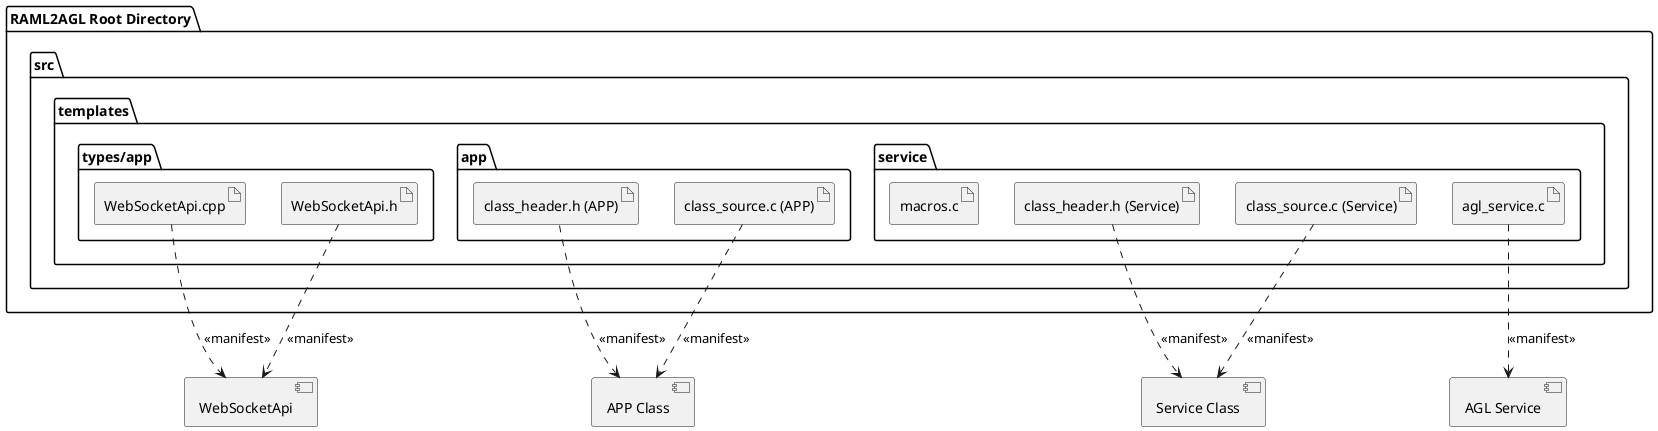 @startuml

  folder "RAML2AGL Root Directory" {

    folder "src" {

      folder "templates" {
        folder "types/app" {
          artifact "WebSocketApi.cpp" as ws_c
          artifact "WebSocketApi.h" as ws_h
        }

        folder "app" {
          artifact "class_header.h (APP)" as app_class_h
          artifact "class_source.c (APP)" as app_class_c
        }

        folder "service" {
          artifact "class_header.h (Service)" as service_class_h
          artifact "class_source.c (Service)" as service_class_c
          artifact "agl_service.c" as agl_service
          artifact "macros.c"
        }
      }
    }
  }

  component "APP Class" as c_app_class
  component "Service Class" as c_service_class
  component "WebSocketApi" as c_ws
  component "AGL Service" as c_agl_service


  app_class_h .down.> c_app_class : <<manifest>>
  app_class_c .down.> c_app_class : <<manifest>>

  service_class_h .down.> c_service_class : <<manifest>>
  service_class_c .down.> c_service_class : <<manifest>>

  ws_h .down.> c_ws : <<manifest>>
  ws_c .down.> c_ws : <<manifest>>


  agl_service .down.> c_agl_service : <<manifest>>


@enduml
